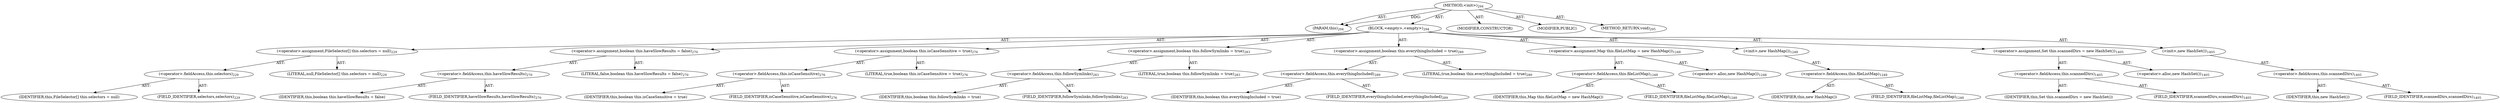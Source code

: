 digraph "&lt;init&gt;" {  
"111669149696" [label = <(METHOD,&lt;init&gt;)<SUB>294</SUB>> ]
"115964117018" [label = <(PARAM,this)<SUB>294</SUB>> ]
"25769803776" [label = <(BLOCK,&lt;empty&gt;,&lt;empty&gt;)<SUB>294</SUB>> ]
"30064771072" [label = <(&lt;operator&gt;.assignment,FileSelector[] this.selectors = null)<SUB>229</SUB>> ]
"30064771073" [label = <(&lt;operator&gt;.fieldAccess,this.selectors)<SUB>229</SUB>> ]
"68719476798" [label = <(IDENTIFIER,this,FileSelector[] this.selectors = null)> ]
"55834574848" [label = <(FIELD_IDENTIFIER,selectors,selectors)<SUB>229</SUB>> ]
"90194313216" [label = <(LITERAL,null,FileSelector[] this.selectors = null)<SUB>229</SUB>> ]
"30064771074" [label = <(&lt;operator&gt;.assignment,boolean this.haveSlowResults = false)<SUB>270</SUB>> ]
"30064771075" [label = <(&lt;operator&gt;.fieldAccess,this.haveSlowResults)<SUB>270</SUB>> ]
"68719476799" [label = <(IDENTIFIER,this,boolean this.haveSlowResults = false)> ]
"55834574849" [label = <(FIELD_IDENTIFIER,haveSlowResults,haveSlowResults)<SUB>270</SUB>> ]
"90194313217" [label = <(LITERAL,false,boolean this.haveSlowResults = false)<SUB>270</SUB>> ]
"30064771076" [label = <(&lt;operator&gt;.assignment,boolean this.isCaseSensitive = true)<SUB>276</SUB>> ]
"30064771077" [label = <(&lt;operator&gt;.fieldAccess,this.isCaseSensitive)<SUB>276</SUB>> ]
"68719476800" [label = <(IDENTIFIER,this,boolean this.isCaseSensitive = true)> ]
"55834574850" [label = <(FIELD_IDENTIFIER,isCaseSensitive,isCaseSensitive)<SUB>276</SUB>> ]
"90194313218" [label = <(LITERAL,true,boolean this.isCaseSensitive = true)<SUB>276</SUB>> ]
"30064771078" [label = <(&lt;operator&gt;.assignment,boolean this.followSymlinks = true)<SUB>283</SUB>> ]
"30064771079" [label = <(&lt;operator&gt;.fieldAccess,this.followSymlinks)<SUB>283</SUB>> ]
"68719476801" [label = <(IDENTIFIER,this,boolean this.followSymlinks = true)> ]
"55834574851" [label = <(FIELD_IDENTIFIER,followSymlinks,followSymlinks)<SUB>283</SUB>> ]
"90194313219" [label = <(LITERAL,true,boolean this.followSymlinks = true)<SUB>283</SUB>> ]
"30064771080" [label = <(&lt;operator&gt;.assignment,boolean this.everythingIncluded = true)<SUB>289</SUB>> ]
"30064771081" [label = <(&lt;operator&gt;.fieldAccess,this.everythingIncluded)<SUB>289</SUB>> ]
"68719476802" [label = <(IDENTIFIER,this,boolean this.everythingIncluded = true)> ]
"55834574852" [label = <(FIELD_IDENTIFIER,everythingIncluded,everythingIncluded)<SUB>289</SUB>> ]
"90194313220" [label = <(LITERAL,true,boolean this.everythingIncluded = true)<SUB>289</SUB>> ]
"30064771082" [label = <(&lt;operator&gt;.assignment,Map this.fileListMap = new HashMap())<SUB>1248</SUB>> ]
"30064771083" [label = <(&lt;operator&gt;.fieldAccess,this.fileListMap)<SUB>1248</SUB>> ]
"68719476803" [label = <(IDENTIFIER,this,Map this.fileListMap = new HashMap())> ]
"55834574853" [label = <(FIELD_IDENTIFIER,fileListMap,fileListMap)<SUB>1248</SUB>> ]
"30064771084" [label = <(&lt;operator&gt;.alloc,new HashMap())<SUB>1248</SUB>> ]
"30064771085" [label = <(&lt;init&gt;,new HashMap())<SUB>1248</SUB>> ]
"30064771086" [label = <(&lt;operator&gt;.fieldAccess,this.fileListMap)<SUB>1248</SUB>> ]
"68719476804" [label = <(IDENTIFIER,this,new HashMap())> ]
"55834574854" [label = <(FIELD_IDENTIFIER,fileListMap,fileListMap)<SUB>1248</SUB>> ]
"30064771087" [label = <(&lt;operator&gt;.assignment,Set this.scannedDirs = new HashSet())<SUB>1405</SUB>> ]
"30064771088" [label = <(&lt;operator&gt;.fieldAccess,this.scannedDirs)<SUB>1405</SUB>> ]
"68719476805" [label = <(IDENTIFIER,this,Set this.scannedDirs = new HashSet())> ]
"55834574855" [label = <(FIELD_IDENTIFIER,scannedDirs,scannedDirs)<SUB>1405</SUB>> ]
"30064771089" [label = <(&lt;operator&gt;.alloc,new HashSet())<SUB>1405</SUB>> ]
"30064771090" [label = <(&lt;init&gt;,new HashSet())<SUB>1405</SUB>> ]
"30064771091" [label = <(&lt;operator&gt;.fieldAccess,this.scannedDirs)<SUB>1405</SUB>> ]
"68719476806" [label = <(IDENTIFIER,this,new HashSet())> ]
"55834574856" [label = <(FIELD_IDENTIFIER,scannedDirs,scannedDirs)<SUB>1405</SUB>> ]
"133143986200" [label = <(MODIFIER,CONSTRUCTOR)> ]
"133143986201" [label = <(MODIFIER,PUBLIC)> ]
"128849018880" [label = <(METHOD_RETURN,void)<SUB>295</SUB>> ]
  "111669149696" -> "115964117018"  [ label = "AST: "] 
  "111669149696" -> "25769803776"  [ label = "AST: "] 
  "111669149696" -> "133143986200"  [ label = "AST: "] 
  "111669149696" -> "133143986201"  [ label = "AST: "] 
  "111669149696" -> "128849018880"  [ label = "AST: "] 
  "25769803776" -> "30064771072"  [ label = "AST: "] 
  "25769803776" -> "30064771074"  [ label = "AST: "] 
  "25769803776" -> "30064771076"  [ label = "AST: "] 
  "25769803776" -> "30064771078"  [ label = "AST: "] 
  "25769803776" -> "30064771080"  [ label = "AST: "] 
  "25769803776" -> "30064771082"  [ label = "AST: "] 
  "25769803776" -> "30064771085"  [ label = "AST: "] 
  "25769803776" -> "30064771087"  [ label = "AST: "] 
  "25769803776" -> "30064771090"  [ label = "AST: "] 
  "30064771072" -> "30064771073"  [ label = "AST: "] 
  "30064771072" -> "90194313216"  [ label = "AST: "] 
  "30064771073" -> "68719476798"  [ label = "AST: "] 
  "30064771073" -> "55834574848"  [ label = "AST: "] 
  "30064771074" -> "30064771075"  [ label = "AST: "] 
  "30064771074" -> "90194313217"  [ label = "AST: "] 
  "30064771075" -> "68719476799"  [ label = "AST: "] 
  "30064771075" -> "55834574849"  [ label = "AST: "] 
  "30064771076" -> "30064771077"  [ label = "AST: "] 
  "30064771076" -> "90194313218"  [ label = "AST: "] 
  "30064771077" -> "68719476800"  [ label = "AST: "] 
  "30064771077" -> "55834574850"  [ label = "AST: "] 
  "30064771078" -> "30064771079"  [ label = "AST: "] 
  "30064771078" -> "90194313219"  [ label = "AST: "] 
  "30064771079" -> "68719476801"  [ label = "AST: "] 
  "30064771079" -> "55834574851"  [ label = "AST: "] 
  "30064771080" -> "30064771081"  [ label = "AST: "] 
  "30064771080" -> "90194313220"  [ label = "AST: "] 
  "30064771081" -> "68719476802"  [ label = "AST: "] 
  "30064771081" -> "55834574852"  [ label = "AST: "] 
  "30064771082" -> "30064771083"  [ label = "AST: "] 
  "30064771082" -> "30064771084"  [ label = "AST: "] 
  "30064771083" -> "68719476803"  [ label = "AST: "] 
  "30064771083" -> "55834574853"  [ label = "AST: "] 
  "30064771085" -> "30064771086"  [ label = "AST: "] 
  "30064771086" -> "68719476804"  [ label = "AST: "] 
  "30064771086" -> "55834574854"  [ label = "AST: "] 
  "30064771087" -> "30064771088"  [ label = "AST: "] 
  "30064771087" -> "30064771089"  [ label = "AST: "] 
  "30064771088" -> "68719476805"  [ label = "AST: "] 
  "30064771088" -> "55834574855"  [ label = "AST: "] 
  "30064771090" -> "30064771091"  [ label = "AST: "] 
  "30064771091" -> "68719476806"  [ label = "AST: "] 
  "30064771091" -> "55834574856"  [ label = "AST: "] 
  "111669149696" -> "115964117018"  [ label = "DDG: "] 
}
